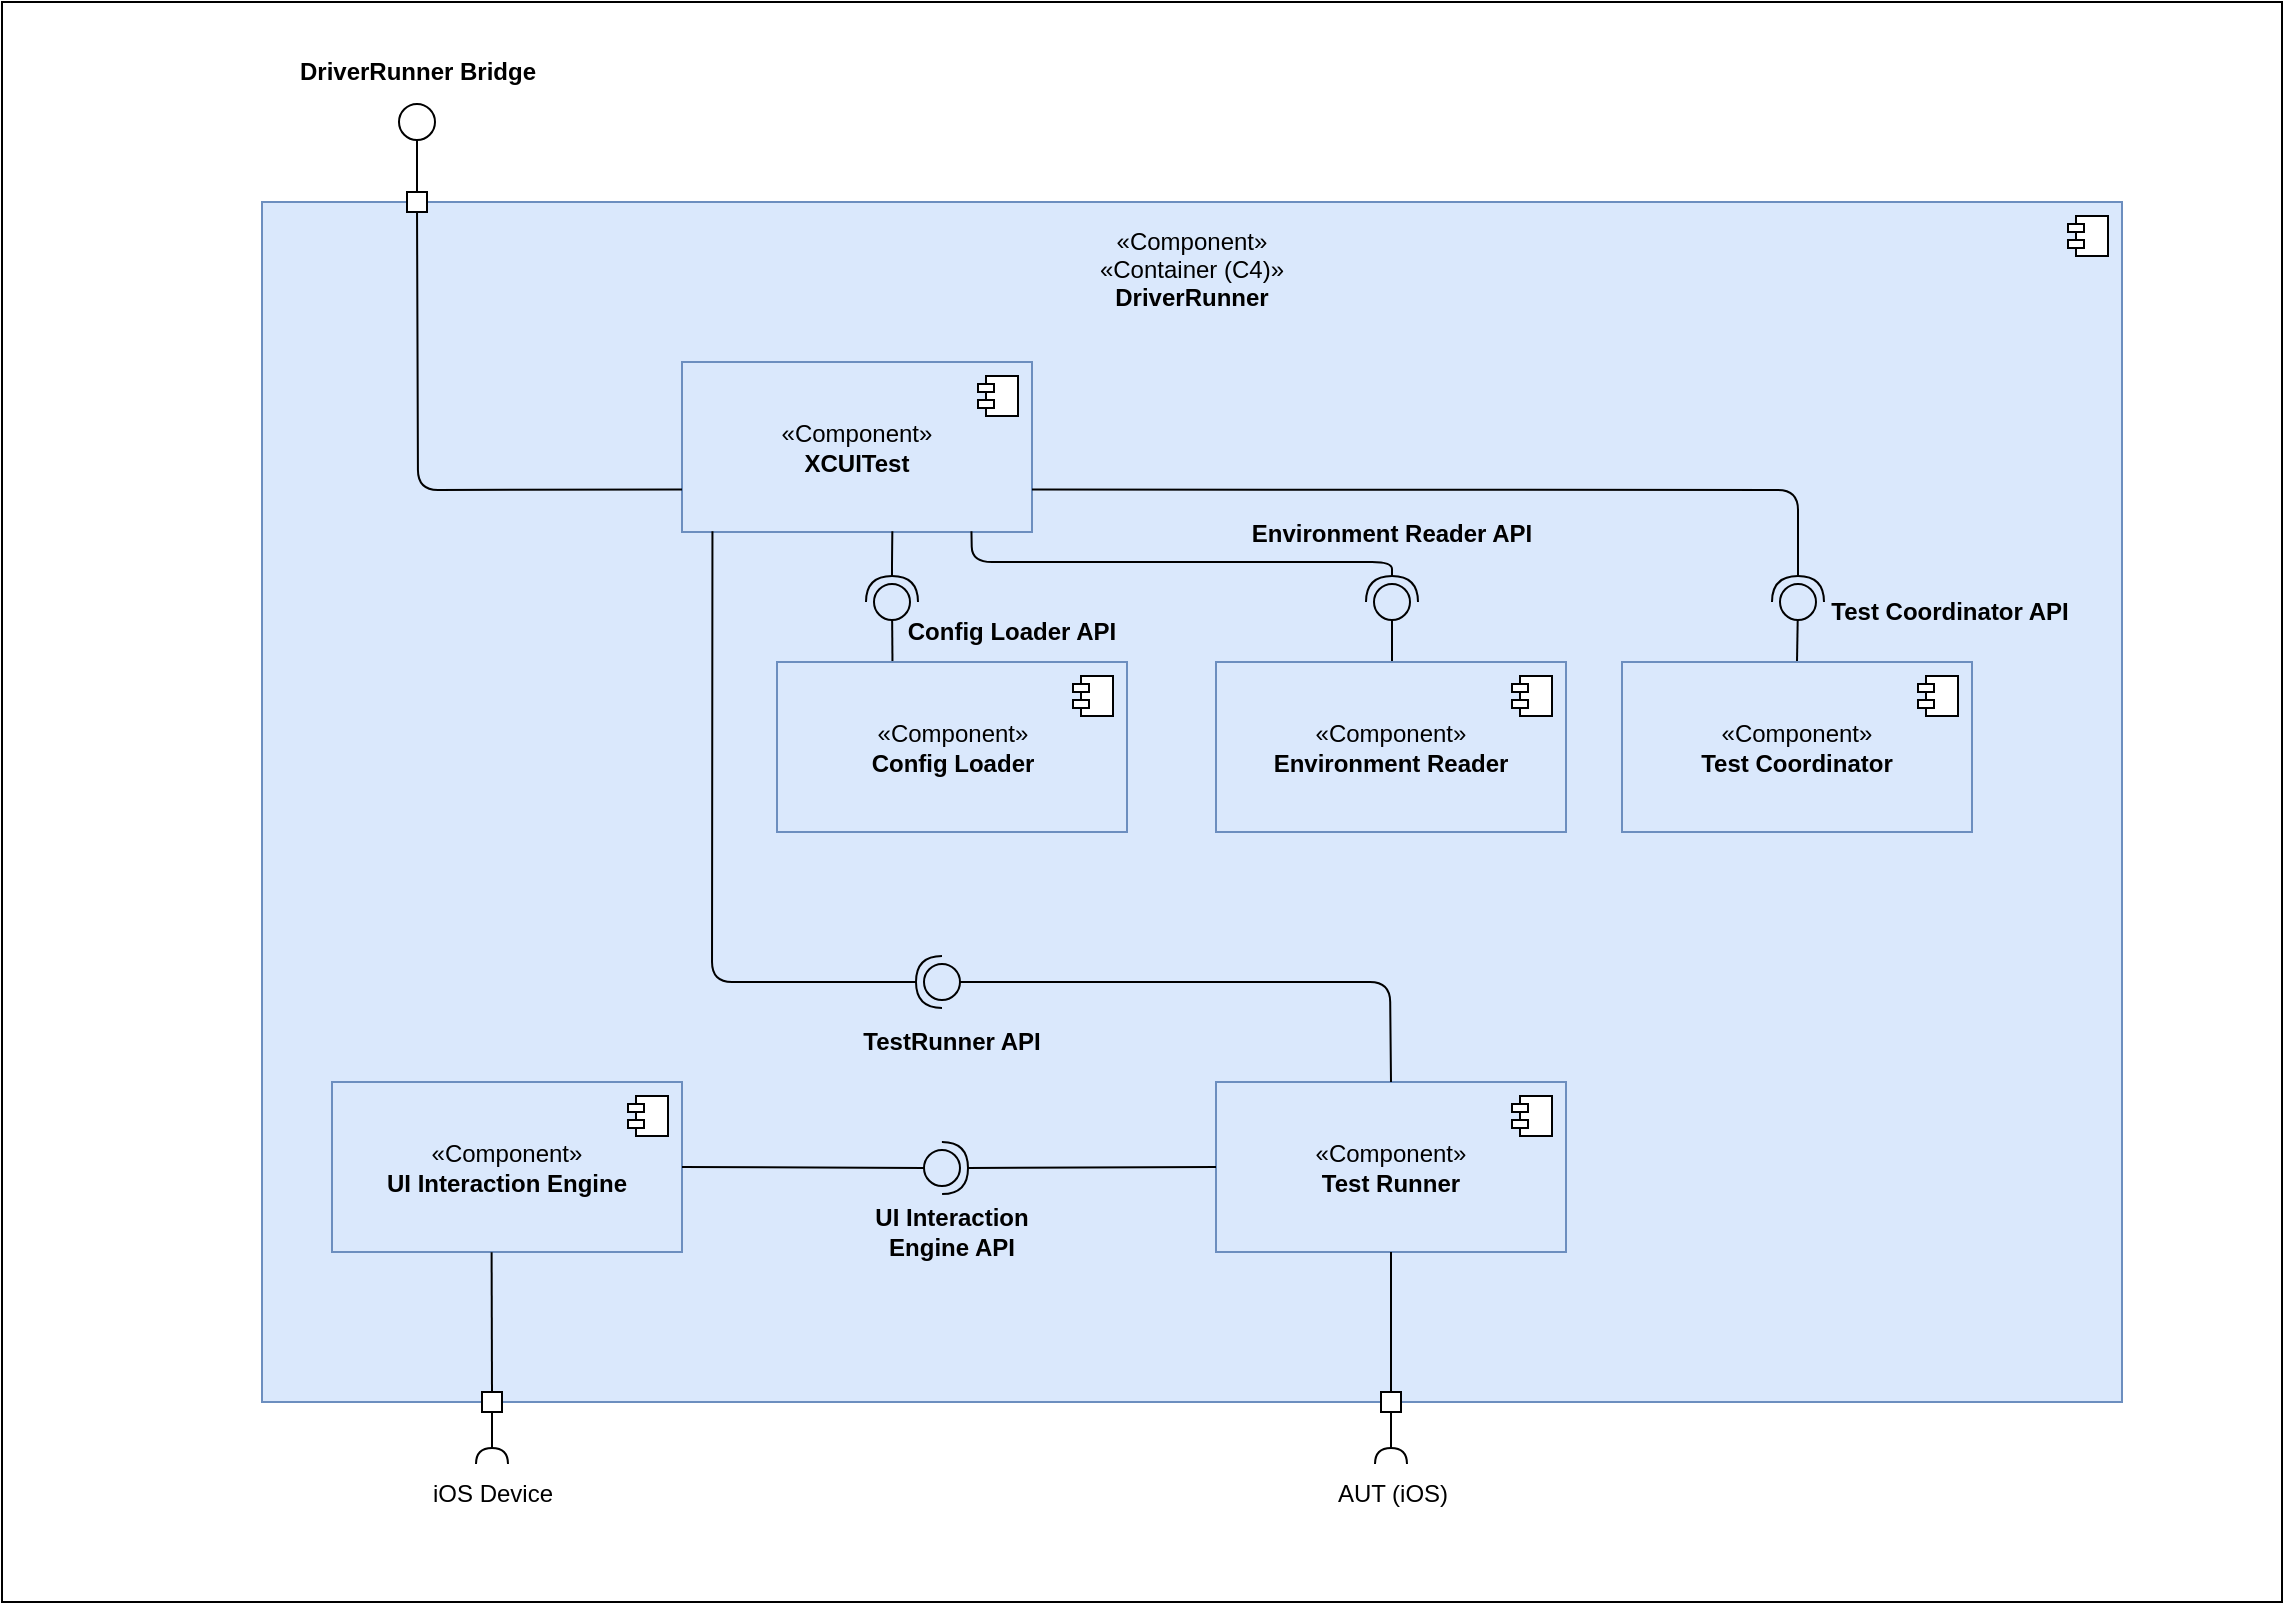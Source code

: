 <mxfile>
    <diagram name="Página-1" id="n2xdA80f38TUeuvm9ufp">
        <mxGraphModel dx="1298" dy="1020" grid="1" gridSize="10" guides="1" tooltips="1" connect="1" arrows="1" fold="1" page="1" pageScale="1" pageWidth="827" pageHeight="1169" math="0" shadow="0">
            <root>
                <mxCell id="0"/>
                <mxCell id="4" value="Untitled Layer" parent="0"/>
                <mxCell id="5" value="" style="rounded=0;whiteSpace=wrap;html=1;container=0;" parent="4" vertex="1">
                    <mxGeometry x="220" y="150" width="1140" height="800" as="geometry"/>
                </mxCell>
                <mxCell id="1" parent="0"/>
                <mxCell id="k1yO1b0AyRUfy4XpI7KQ-11" value="«Component»&lt;div&gt;«Container (C4)»&lt;/div&gt;&lt;div&gt;&lt;b style=&quot;&quot;&gt;&lt;font style=&quot;color: rgb(0, 0, 0);&quot;&gt;DriverRunner&lt;/font&gt;&lt;/b&gt;&lt;/div&gt;&lt;div&gt;&lt;br&gt;&lt;/div&gt;&lt;div&gt;&lt;br&gt;&lt;/div&gt;&lt;div&gt;&lt;br&gt;&lt;/div&gt;&lt;div&gt;&lt;br&gt;&lt;/div&gt;&lt;div&gt;&lt;br&gt;&lt;/div&gt;&lt;div&gt;&lt;br&gt;&lt;/div&gt;&lt;div&gt;&lt;br&gt;&lt;/div&gt;&lt;div&gt;&lt;br&gt;&lt;/div&gt;&lt;div&gt;&lt;br&gt;&lt;/div&gt;&lt;div&gt;&lt;br&gt;&lt;/div&gt;&lt;div&gt;&lt;br&gt;&lt;/div&gt;&lt;div&gt;&lt;br&gt;&lt;/div&gt;&lt;div&gt;&lt;br&gt;&lt;/div&gt;&lt;div&gt;&lt;br&gt;&lt;/div&gt;&lt;div&gt;&lt;br&gt;&lt;/div&gt;&lt;div&gt;&lt;br&gt;&lt;/div&gt;&lt;div&gt;&lt;br&gt;&lt;/div&gt;&lt;div&gt;&lt;br&gt;&lt;/div&gt;&lt;div&gt;&lt;br&gt;&lt;/div&gt;&lt;div&gt;&lt;br&gt;&lt;/div&gt;&lt;div&gt;&lt;br&gt;&lt;/div&gt;&lt;div&gt;&lt;br&gt;&lt;/div&gt;&lt;div&gt;&lt;br&gt;&lt;/div&gt;&lt;div&gt;&lt;br&gt;&lt;/div&gt;&lt;div&gt;&lt;br&gt;&lt;/div&gt;&lt;div&gt;&lt;br&gt;&lt;/div&gt;&lt;div&gt;&lt;br&gt;&lt;/div&gt;&lt;div&gt;&lt;br&gt;&lt;/div&gt;&lt;div&gt;&lt;br&gt;&lt;/div&gt;&lt;div&gt;&lt;br&gt;&lt;/div&gt;&lt;div&gt;&lt;br&gt;&lt;/div&gt;&lt;div&gt;&lt;br&gt;&lt;/div&gt;&lt;div&gt;&lt;br&gt;&lt;/div&gt;&lt;div&gt;&lt;br&gt;&lt;/div&gt;&lt;div&gt;&lt;br&gt;&lt;/div&gt;&lt;div&gt;&lt;br&gt;&lt;br&gt;&lt;/div&gt;" style="html=1;dropTarget=0;whiteSpace=wrap;fillColor=#dae8fc;strokeColor=#6c8ebf;" parent="1" vertex="1">
                    <mxGeometry x="350" y="250" width="930" height="600" as="geometry"/>
                </mxCell>
                <mxCell id="k1yO1b0AyRUfy4XpI7KQ-12" value="" style="shape=module;jettyWidth=8;jettyHeight=4;" parent="k1yO1b0AyRUfy4XpI7KQ-11" vertex="1">
                    <mxGeometry x="1" width="20" height="20" relative="1" as="geometry">
                        <mxPoint x="-27" y="7" as="offset"/>
                    </mxGeometry>
                </mxCell>
                <mxCell id="yezaJcdioR4BwKPc-LXy-1" value="" style="rounded=0;orthogonalLoop=1;jettySize=auto;html=1;endArrow=halfCircle;endFill=0;endSize=6;strokeWidth=1;sketch=0;fontSize=12;curved=1;" parent="1" source="yezaJcdioR4BwKPc-LXy-3" edge="1">
                    <mxGeometry relative="1" as="geometry">
                        <mxPoint x="446" y="886" as="sourcePoint"/>
                        <mxPoint x="465" y="881" as="targetPoint"/>
                    </mxGeometry>
                </mxCell>
                <mxCell id="yezaJcdioR4BwKPc-LXy-2" value="" style="ellipse;whiteSpace=wrap;html=1;align=center;aspect=fixed;fillColor=none;strokeColor=none;resizable=0;perimeter=centerPerimeter;rotatable=0;allowArrows=0;points=[];outlineConnect=1;" parent="1" vertex="1">
                    <mxGeometry x="444" y="656" width="10" height="10" as="geometry"/>
                </mxCell>
                <mxCell id="yezaJcdioR4BwKPc-LXy-3" value="" style="whiteSpace=wrap;html=1;aspect=fixed;" parent="1" vertex="1">
                    <mxGeometry x="460" y="845" width="10" height="10" as="geometry"/>
                </mxCell>
                <mxCell id="55" value="" style="edgeStyle=none;html=1;endArrow=none;endFill=0;" parent="1" target="53" edge="1">
                    <mxGeometry relative="1" as="geometry">
                        <mxPoint x="565" y="395" as="sourcePoint"/>
                    </mxGeometry>
                </mxCell>
                <mxCell id="96" style="edgeStyle=none;html=1;exitX=0.5;exitY=0;exitDx=0;exitDy=0;endArrow=oval;endFill=0;endSize=18;" parent="1" source="yezaJcdioR4BwKPc-LXy-6" edge="1">
                    <mxGeometry relative="1" as="geometry">
                        <mxPoint x="427.5" y="210" as="targetPoint"/>
                    </mxGeometry>
                </mxCell>
                <mxCell id="yezaJcdioR4BwKPc-LXy-6" value="" style="whiteSpace=wrap;html=1;aspect=fixed;" parent="1" vertex="1">
                    <mxGeometry x="422.5" y="245" width="10" height="10" as="geometry"/>
                </mxCell>
                <mxCell id="3" value="iOS Device" style="text;html=1;align=center;verticalAlign=middle;resizable=0;points=[];autosize=1;strokeColor=none;fillColor=none;" parent="1" vertex="1">
                    <mxGeometry x="425" y="881" width="80" height="30" as="geometry"/>
                </mxCell>
                <mxCell id="33" value="" style="ellipse;whiteSpace=wrap;html=1;align=center;aspect=fixed;fillColor=none;strokeColor=none;resizable=0;perimeter=centerPerimeter;rotatable=0;allowArrows=0;points=[];outlineConnect=1;" parent="1" vertex="1">
                    <mxGeometry x="510" y="380" width="10" height="10" as="geometry"/>
                </mxCell>
                <mxCell id="53" value="«Component»&lt;div&gt;&lt;b style=&quot;background-color: transparent;&quot;&gt;&lt;font style=&quot;color: rgb(0, 0, 0);&quot;&gt;XCUITest&lt;/font&gt;&lt;/b&gt;&lt;/div&gt;" style="html=1;dropTarget=0;whiteSpace=wrap;fillColor=#dae8fc;strokeColor=#6c8ebf;" parent="1" vertex="1">
                    <mxGeometry x="560" y="330" width="175" height="85" as="geometry"/>
                </mxCell>
                <mxCell id="54" value="" style="shape=module;jettyWidth=8;jettyHeight=4;" parent="53" vertex="1">
                    <mxGeometry x="1" width="20" height="20" relative="1" as="geometry">
                        <mxPoint x="-27" y="7" as="offset"/>
                    </mxGeometry>
                </mxCell>
                <mxCell id="104" style="edgeStyle=none;html=1;exitX=1;exitY=0.75;exitDx=0;exitDy=0;endArrow=halfCircle;endFill=0;endSize=11;" parent="1" source="53" edge="1">
                    <mxGeometry relative="1" as="geometry">
                        <mxPoint x="1118" y="450" as="targetPoint"/>
                        <Array as="points">
                            <mxPoint x="1118" y="394"/>
                        </Array>
                        <mxPoint x="740" y="396" as="sourcePoint"/>
                    </mxGeometry>
                </mxCell>
                <mxCell id="60" value="" style="edgeStyle=none;html=1;endArrow=none;endFill=0;entryX=0;entryY=0.75;entryDx=0;entryDy=0;" parent="1" source="yezaJcdioR4BwKPc-LXy-6" target="53" edge="1">
                    <mxGeometry relative="1" as="geometry">
                        <mxPoint x="428" y="255" as="sourcePoint"/>
                        <mxPoint x="555" y="395" as="targetPoint"/>
                        <Array as="points">
                            <mxPoint x="428" y="394"/>
                        </Array>
                    </mxGeometry>
                </mxCell>
                <mxCell id="61" value="«Component»&lt;div&gt;&lt;b style=&quot;&quot;&gt;&lt;font style=&quot;color: rgb(0, 0, 0);&quot;&gt;UI Interaction Engine&lt;/font&gt;&lt;/b&gt;&lt;/div&gt;" style="html=1;dropTarget=0;whiteSpace=wrap;fillColor=#dae8fc;strokeColor=#6c8ebf;" parent="1" vertex="1">
                    <mxGeometry x="385" y="690" width="175" height="85" as="geometry"/>
                </mxCell>
                <mxCell id="62" value="" style="shape=module;jettyWidth=8;jettyHeight=4;" parent="61" vertex="1">
                    <mxGeometry x="1" width="20" height="20" relative="1" as="geometry">
                        <mxPoint x="-27" y="7" as="offset"/>
                    </mxGeometry>
                </mxCell>
                <mxCell id="76" style="edgeStyle=none;html=1;exitX=0.601;exitY=0.996;exitDx=0;exitDy=0;endArrow=halfCircle;endFill=0;strokeWidth=1;endSize=11;exitPerimeter=0;" parent="1" source="53" edge="1">
                    <mxGeometry relative="1" as="geometry">
                        <mxPoint x="665" y="420" as="sourcePoint"/>
                        <mxPoint x="665" y="450" as="targetPoint"/>
                        <Array as="points">
                            <mxPoint x="665" y="430"/>
                        </Array>
                    </mxGeometry>
                </mxCell>
                <mxCell id="75" style="edgeStyle=none;html=1;exitX=0.33;exitY=0.015;exitDx=0;exitDy=0;endArrow=oval;endFill=0;endSize=18;exitPerimeter=0;" parent="1" source="84" edge="1">
                    <mxGeometry relative="1" as="geometry">
                        <mxPoint x="665" y="450" as="targetPoint"/>
                        <Array as="points">
                            <mxPoint x="665" y="450"/>
                        </Array>
                        <mxPoint x="665" y="475" as="sourcePoint"/>
                    </mxGeometry>
                </mxCell>
                <mxCell id="94" style="edgeStyle=none;html=1;exitX=0.827;exitY=0.996;exitDx=0;exitDy=0;endArrow=halfCircle;endFill=0;endSize=11;exitPerimeter=0;" parent="1" source="53" edge="1">
                    <mxGeometry relative="1" as="geometry">
                        <mxPoint x="915" y="450" as="targetPoint"/>
                        <Array as="points">
                            <mxPoint x="705" y="430"/>
                            <mxPoint x="915" y="430"/>
                        </Array>
                        <mxPoint x="705" y="420" as="sourcePoint"/>
                    </mxGeometry>
                </mxCell>
                <mxCell id="98" style="edgeStyle=none;html=1;entryX=0.5;entryY=0;entryDx=0;entryDy=0;endArrow=none;endFill=0;exitX=0.456;exitY=1.001;exitDx=0;exitDy=0;exitPerimeter=0;" parent="1" source="61" target="yezaJcdioR4BwKPc-LXy-3" edge="1">
                    <mxGeometry relative="1" as="geometry">
                        <mxPoint x="470" y="780" as="sourcePoint"/>
                    </mxGeometry>
                </mxCell>
                <mxCell id="84" value="«Component»&lt;div&gt;&lt;b style=&quot;&quot;&gt;&lt;font style=&quot;color: rgb(0, 0, 0);&quot;&gt;Config Loader&lt;/font&gt;&lt;/b&gt;&lt;/div&gt;" style="html=1;dropTarget=0;whiteSpace=wrap;fillColor=#dae8fc;strokeColor=#6c8ebf;" parent="1" vertex="1">
                    <mxGeometry x="607.5" y="480" width="175" height="85" as="geometry"/>
                </mxCell>
                <mxCell id="85" value="" style="shape=module;jettyWidth=8;jettyHeight=4;" parent="84" vertex="1">
                    <mxGeometry x="1" width="20" height="20" relative="1" as="geometry">
                        <mxPoint x="-27" y="7" as="offset"/>
                    </mxGeometry>
                </mxCell>
                <mxCell id="90" value="«Component»&lt;div&gt;&lt;b style=&quot;&quot;&gt;&lt;font style=&quot;color: rgb(0, 0, 0);&quot;&gt;Test Runner&lt;/font&gt;&lt;/b&gt;&lt;/div&gt;" style="html=1;dropTarget=0;whiteSpace=wrap;fillColor=#dae8fc;strokeColor=#6c8ebf;" parent="1" vertex="1">
                    <mxGeometry x="827" y="690" width="175" height="85" as="geometry"/>
                </mxCell>
                <mxCell id="91" value="" style="shape=module;jettyWidth=8;jettyHeight=4;" parent="90" vertex="1">
                    <mxGeometry x="1" width="20" height="20" relative="1" as="geometry">
                        <mxPoint x="-27" y="7" as="offset"/>
                    </mxGeometry>
                </mxCell>
                <mxCell id="93" style="edgeStyle=none;html=1;endArrow=oval;endFill=0;endSize=18;" parent="1" edge="1">
                    <mxGeometry relative="1" as="geometry">
                        <mxPoint x="915" y="480" as="sourcePoint"/>
                        <mxPoint x="915" y="450" as="targetPoint"/>
                    </mxGeometry>
                </mxCell>
                <mxCell id="99" value="«Component»&lt;div&gt;&lt;b style=&quot;&quot;&gt;&lt;font style=&quot;color: rgb(0, 0, 0);&quot;&gt;Environment Reader&lt;/font&gt;&lt;/b&gt;&lt;/div&gt;" style="html=1;dropTarget=0;whiteSpace=wrap;fillColor=#dae8fc;strokeColor=#6c8ebf;" parent="1" vertex="1">
                    <mxGeometry x="827" y="480" width="175" height="85" as="geometry"/>
                </mxCell>
                <mxCell id="100" value="" style="shape=module;jettyWidth=8;jettyHeight=4;" parent="99" vertex="1">
                    <mxGeometry x="1" width="20" height="20" relative="1" as="geometry">
                        <mxPoint x="-27" y="7" as="offset"/>
                    </mxGeometry>
                </mxCell>
                <mxCell id="103" style="edgeStyle=none;html=1;exitX=0.5;exitY=0;exitDx=0;exitDy=0;endArrow=oval;endFill=0;endSize=18;" parent="1" source="101" edge="1">
                    <mxGeometry relative="1" as="geometry">
                        <mxPoint x="1118" y="450" as="targetPoint"/>
                        <mxPoint x="1117.5" y="475" as="sourcePoint"/>
                    </mxGeometry>
                </mxCell>
                <mxCell id="101" value="«Component»&lt;div&gt;&lt;b style=&quot;&quot;&gt;&lt;font style=&quot;color: rgb(0, 0, 0);&quot;&gt;Test Coordinator&lt;/font&gt;&lt;/b&gt;&lt;/div&gt;" style="html=1;dropTarget=0;whiteSpace=wrap;fillColor=#dae8fc;strokeColor=#6c8ebf;" parent="1" vertex="1">
                    <mxGeometry x="1030" y="480" width="175" height="85" as="geometry"/>
                </mxCell>
                <mxCell id="102" value="" style="shape=module;jettyWidth=8;jettyHeight=4;" parent="101" vertex="1">
                    <mxGeometry x="1" width="20" height="20" relative="1" as="geometry">
                        <mxPoint x="-27" y="7" as="offset"/>
                    </mxGeometry>
                </mxCell>
                <mxCell id="109" style="edgeStyle=none;html=1;exitX=1;exitY=0.5;exitDx=0;exitDy=0;endArrow=oval;endFill=0;endSize=18;" parent="1" source="61" edge="1">
                    <mxGeometry relative="1" as="geometry">
                        <mxPoint x="690" y="733" as="targetPoint"/>
                        <mxPoint x="565" y="732.5" as="sourcePoint"/>
                    </mxGeometry>
                </mxCell>
                <mxCell id="110" style="edgeStyle=none;html=1;exitX=0;exitY=0.5;exitDx=0;exitDy=0;endArrow=halfCircle;endFill=0;endSize=11;" parent="1" source="90" edge="1">
                    <mxGeometry relative="1" as="geometry">
                        <mxPoint x="690" y="733" as="targetPoint"/>
                        <mxPoint x="822" y="732.5" as="sourcePoint"/>
                    </mxGeometry>
                </mxCell>
                <mxCell id="115" style="edgeStyle=none;html=1;exitX=0.087;exitY=0.996;exitDx=0;exitDy=0;endArrow=halfCircle;endFill=0;endSize=11;exitPerimeter=0;" parent="1" source="53" edge="1">
                    <mxGeometry relative="1" as="geometry">
                        <mxPoint x="690" y="640" as="targetPoint"/>
                        <Array as="points">
                            <mxPoint x="575" y="640"/>
                        </Array>
                        <mxPoint x="575" y="420" as="sourcePoint"/>
                    </mxGeometry>
                </mxCell>
                <mxCell id="114" style="edgeStyle=none;html=1;exitX=0.5;exitY=0;exitDx=0;exitDy=0;endArrow=oval;endFill=0;endSize=18;" parent="1" source="90" edge="1">
                    <mxGeometry relative="1" as="geometry">
                        <mxPoint x="690" y="640" as="targetPoint"/>
                        <Array as="points">
                            <mxPoint x="914" y="640"/>
                            <mxPoint x="700" y="640"/>
                        </Array>
                        <mxPoint x="914" y="685" as="sourcePoint"/>
                    </mxGeometry>
                </mxCell>
                <mxCell id="116" value="" style="rounded=0;orthogonalLoop=1;jettySize=auto;html=1;endArrow=halfCircle;endFill=0;endSize=6;strokeWidth=1;sketch=0;fontSize=12;curved=1;" parent="1" source="117" edge="1">
                    <mxGeometry relative="1" as="geometry">
                        <mxPoint x="895.5" y="886" as="sourcePoint"/>
                        <mxPoint x="914.5" y="881" as="targetPoint"/>
                    </mxGeometry>
                </mxCell>
                <mxCell id="117" value="" style="whiteSpace=wrap;html=1;aspect=fixed;" parent="1" vertex="1">
                    <mxGeometry x="909.5" y="845" width="10" height="10" as="geometry"/>
                </mxCell>
                <mxCell id="118" value="AUT (iOS)" style="text;html=1;align=center;verticalAlign=middle;resizable=0;points=[];autosize=1;strokeColor=none;fillColor=none;" parent="1" vertex="1">
                    <mxGeometry x="874.5" y="881" width="80" height="30" as="geometry"/>
                </mxCell>
                <mxCell id="122" style="edgeStyle=none;html=1;exitX=0.5;exitY=1;exitDx=0;exitDy=0;entryX=0.5;entryY=0;entryDx=0;entryDy=0;endArrow=none;endFill=0;" parent="1" source="90" target="117" edge="1">
                    <mxGeometry relative="1" as="geometry">
                        <mxPoint x="914" y="780" as="sourcePoint"/>
                    </mxGeometry>
                </mxCell>
                <mxCell id="123" value="&lt;b&gt;TestRunner API&lt;/b&gt;" style="text;html=1;align=center;verticalAlign=middle;whiteSpace=wrap;rounded=0;" parent="1" vertex="1">
                    <mxGeometry x="640" y="655" width="110" height="30" as="geometry"/>
                </mxCell>
                <mxCell id="124" value="&lt;b&gt;UI Interaction Engine API&lt;/b&gt;" style="text;html=1;align=center;verticalAlign=middle;whiteSpace=wrap;rounded=0;" parent="1" vertex="1">
                    <mxGeometry x="640" y="750" width="110" height="30" as="geometry"/>
                </mxCell>
                <mxCell id="125" value="&lt;b&gt;Config Loader API&lt;/b&gt;" style="text;html=1;align=center;verticalAlign=middle;whiteSpace=wrap;rounded=0;" parent="1" vertex="1">
                    <mxGeometry x="670" y="450" width="110" height="30" as="geometry"/>
                </mxCell>
                <mxCell id="126" value="&lt;b&gt;Environment Reader API&lt;/b&gt;" style="text;html=1;align=center;verticalAlign=middle;whiteSpace=wrap;rounded=0;" parent="1" vertex="1">
                    <mxGeometry x="836.5" y="401" width="156" height="30" as="geometry"/>
                </mxCell>
                <mxCell id="129" value="&lt;b&gt;Test Coordinator API&lt;/b&gt;" style="text;html=1;align=center;verticalAlign=middle;whiteSpace=wrap;rounded=0;" parent="1" vertex="1">
                    <mxGeometry x="1130" y="440" width="127.5" height="30" as="geometry"/>
                </mxCell>
                <mxCell id="130" value="&lt;b&gt;DriverRunner Bridge&lt;/b&gt;" style="text;html=1;align=center;verticalAlign=middle;whiteSpace=wrap;rounded=0;" parent="1" vertex="1">
                    <mxGeometry x="342.5" y="170" width="170" height="30" as="geometry"/>
                </mxCell>
            </root>
        </mxGraphModel>
    </diagram>
</mxfile>
